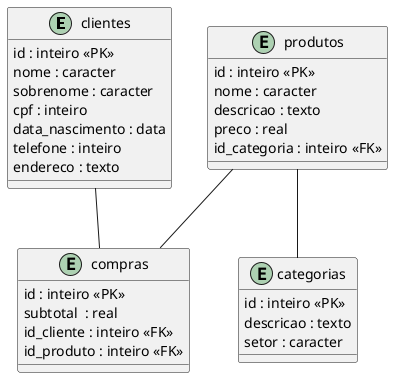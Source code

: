 @startuml DIAGRAMA ENTIDADE RELACIONAMENTO

entity clientes{
  id : inteiro <<PK>> 
  nome : caracter 
  sobrenome : caracter 
  cpf : inteiro 
  data_nascimento : data 
  telefone : inteiro 
  endereco : texto 
}

entity produtos{
  id : inteiro <<PK>> 
  nome : caracter 
  descricao : texto 
  preco : real 
  id_categoria : inteiro <<FK>> 
}

entity categorias{
  id : inteiro <<PK>>
  descricao : texto 
  setor : caracter 
}

entity compras{
  id : inteiro <<PK>>
  subtotal  : real
  id_cliente : inteiro <<FK>> 
  id_produto : inteiro <<FK>> 
}

produtos -- categorias 
produtos -- compras 
clientes -- compras 

/' comentarios tags do plantuml utilizar contrabarra e aspas simples '/

@enduml

/' 
Tabela  = Entidade
Colunas = Atributos
Linhas  = instancias = Dados

Chaves = 
Chave_primaria     =  PK
Chave_estrangeira  = FK

'/